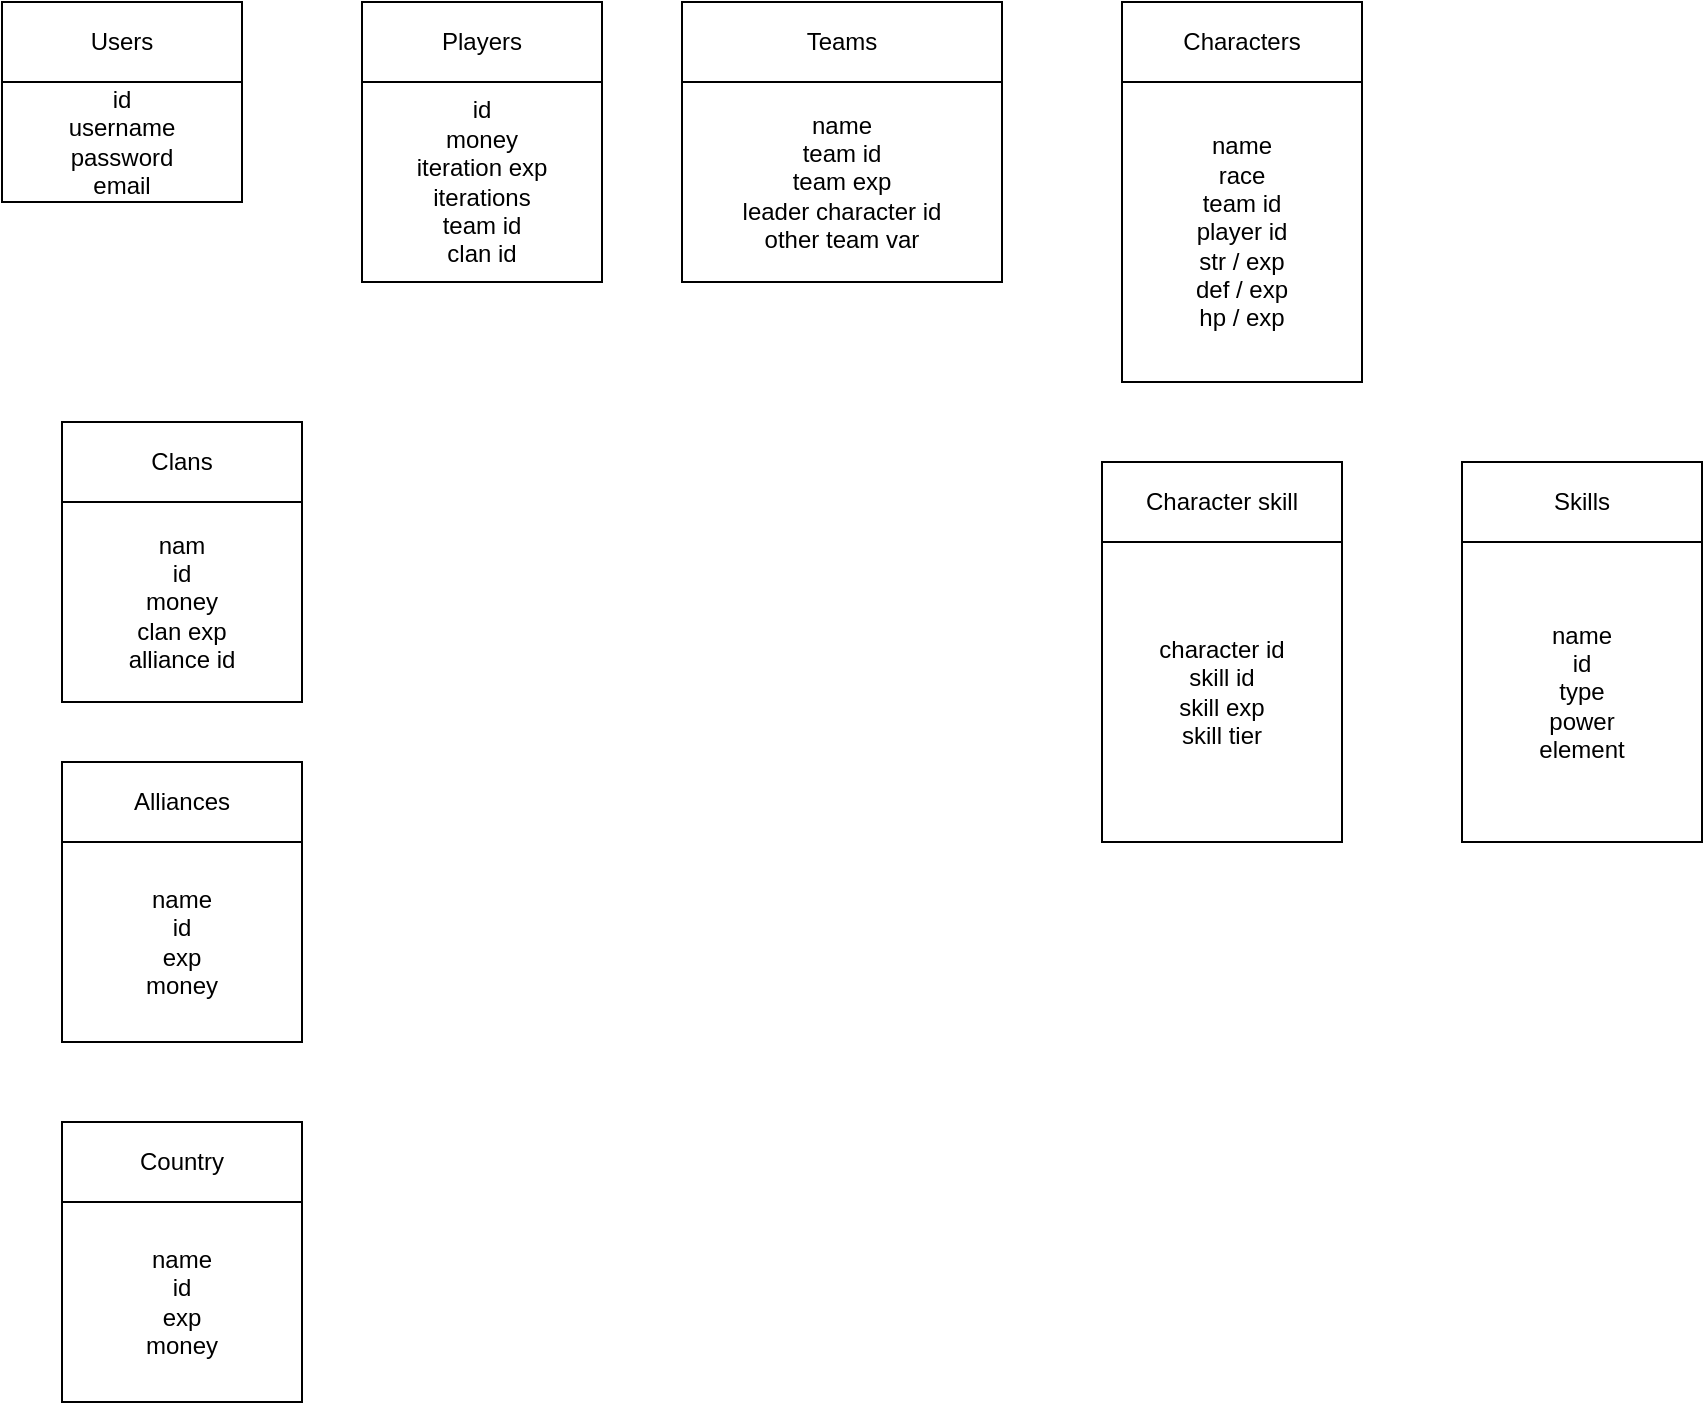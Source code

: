 <mxfile version="22.0.6" type="device">
  <diagram name="Sida-1" id="4l9KCM2jKAf7eEutduYE">
    <mxGraphModel dx="1687" dy="892" grid="1" gridSize="10" guides="1" tooltips="1" connect="1" arrows="1" fold="1" page="1" pageScale="1" pageWidth="827" pageHeight="1169" math="0" shadow="0">
      <root>
        <mxCell id="0" />
        <mxCell id="1" parent="0" />
        <mxCell id="Bg4gMgGmsj-aOFyBJUg--1" value="Users" style="rounded=0;whiteSpace=wrap;html=1;" vertex="1" parent="1">
          <mxGeometry x="70" y="90" width="120" height="40" as="geometry" />
        </mxCell>
        <mxCell id="Bg4gMgGmsj-aOFyBJUg--2" value="Players" style="rounded=0;whiteSpace=wrap;html=1;" vertex="1" parent="1">
          <mxGeometry x="250" y="90" width="120" height="40" as="geometry" />
        </mxCell>
        <mxCell id="Bg4gMgGmsj-aOFyBJUg--3" value="id&lt;br&gt;username&lt;br&gt;password&lt;br&gt;email" style="rounded=0;whiteSpace=wrap;html=1;" vertex="1" parent="1">
          <mxGeometry x="70" y="130" width="120" height="60" as="geometry" />
        </mxCell>
        <mxCell id="Bg4gMgGmsj-aOFyBJUg--4" value="id&lt;br&gt;money&lt;br&gt;iteration exp&lt;br&gt;iterations&lt;br&gt;team id&lt;br&gt;clan id" style="rounded=0;whiteSpace=wrap;html=1;" vertex="1" parent="1">
          <mxGeometry x="250" y="130" width="120" height="100" as="geometry" />
        </mxCell>
        <mxCell id="Bg4gMgGmsj-aOFyBJUg--5" value="Teams" style="rounded=0;whiteSpace=wrap;html=1;" vertex="1" parent="1">
          <mxGeometry x="410" y="90" width="160" height="40" as="geometry" />
        </mxCell>
        <mxCell id="Bg4gMgGmsj-aOFyBJUg--6" value="name&lt;br&gt;team id&lt;br&gt;team exp&lt;br&gt;leader character id&lt;br&gt;other team var" style="rounded=0;whiteSpace=wrap;html=1;" vertex="1" parent="1">
          <mxGeometry x="410" y="130" width="160" height="100" as="geometry" />
        </mxCell>
        <mxCell id="Bg4gMgGmsj-aOFyBJUg--7" value="Characters" style="rounded=0;whiteSpace=wrap;html=1;" vertex="1" parent="1">
          <mxGeometry x="630" y="90" width="120" height="40" as="geometry" />
        </mxCell>
        <mxCell id="Bg4gMgGmsj-aOFyBJUg--8" value="name&lt;br&gt;race&lt;br&gt;team id&lt;br&gt;player id&lt;br&gt;str / exp&lt;br&gt;def / exp&lt;br&gt;hp / exp" style="rounded=0;whiteSpace=wrap;html=1;" vertex="1" parent="1">
          <mxGeometry x="630" y="130" width="120" height="150" as="geometry" />
        </mxCell>
        <mxCell id="Bg4gMgGmsj-aOFyBJUg--9" value="Clans" style="rounded=0;whiteSpace=wrap;html=1;" vertex="1" parent="1">
          <mxGeometry x="100" y="300" width="120" height="40" as="geometry" />
        </mxCell>
        <mxCell id="Bg4gMgGmsj-aOFyBJUg--10" value="nam&lt;br&gt;id&lt;br&gt;money&lt;br&gt;clan exp&lt;br&gt;alliance id" style="rounded=0;whiteSpace=wrap;html=1;" vertex="1" parent="1">
          <mxGeometry x="100" y="340" width="120" height="100" as="geometry" />
        </mxCell>
        <mxCell id="Bg4gMgGmsj-aOFyBJUg--11" value="Alliances" style="rounded=0;whiteSpace=wrap;html=1;" vertex="1" parent="1">
          <mxGeometry x="100" y="470" width="120" height="40" as="geometry" />
        </mxCell>
        <mxCell id="Bg4gMgGmsj-aOFyBJUg--12" value="name&lt;br&gt;id&lt;br&gt;exp&lt;br&gt;money" style="rounded=0;whiteSpace=wrap;html=1;" vertex="1" parent="1">
          <mxGeometry x="100" y="510" width="120" height="100" as="geometry" />
        </mxCell>
        <mxCell id="Bg4gMgGmsj-aOFyBJUg--13" value="Country" style="rounded=0;whiteSpace=wrap;html=1;" vertex="1" parent="1">
          <mxGeometry x="100" y="650" width="120" height="40" as="geometry" />
        </mxCell>
        <mxCell id="Bg4gMgGmsj-aOFyBJUg--14" value="name&lt;br&gt;id&lt;br&gt;exp&lt;br&gt;money" style="rounded=0;whiteSpace=wrap;html=1;" vertex="1" parent="1">
          <mxGeometry x="100" y="690" width="120" height="100" as="geometry" />
        </mxCell>
        <mxCell id="Bg4gMgGmsj-aOFyBJUg--15" value="Skills" style="rounded=0;whiteSpace=wrap;html=1;" vertex="1" parent="1">
          <mxGeometry x="800" y="320" width="120" height="40" as="geometry" />
        </mxCell>
        <mxCell id="Bg4gMgGmsj-aOFyBJUg--16" value="name&lt;br&gt;id&lt;br&gt;type&lt;br&gt;power&lt;br&gt;element" style="rounded=0;whiteSpace=wrap;html=1;" vertex="1" parent="1">
          <mxGeometry x="800" y="360" width="120" height="150" as="geometry" />
        </mxCell>
        <mxCell id="Bg4gMgGmsj-aOFyBJUg--17" value="Character skill" style="rounded=0;whiteSpace=wrap;html=1;" vertex="1" parent="1">
          <mxGeometry x="620" y="320" width="120" height="40" as="geometry" />
        </mxCell>
        <mxCell id="Bg4gMgGmsj-aOFyBJUg--18" value="character id&lt;br&gt;skill id&lt;br&gt;skill exp&lt;br&gt;skill tier" style="rounded=0;whiteSpace=wrap;html=1;" vertex="1" parent="1">
          <mxGeometry x="620" y="360" width="120" height="150" as="geometry" />
        </mxCell>
      </root>
    </mxGraphModel>
  </diagram>
</mxfile>
